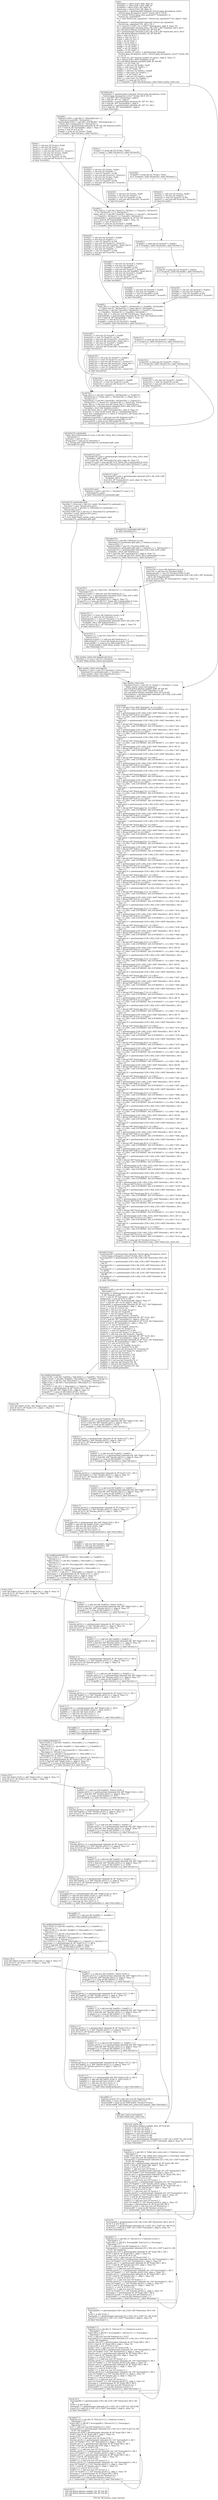 digraph "CFG for 'fill_inverse_cmap' function" {
	label="CFG for 'fill_inverse_cmap' function";

	Node0x62b81c0 [shape=record,label="{entry:\l  %bestdist.i = alloca [128 x i64], align 16\l  %mindist.i = alloca [256 x i64], align 16\l  %colorlist = alloca [256 x i8], align 16\l  %bestcolor = alloca [128 x i8], align 16\l  %cquantize1 = getelementptr inbounds %struct.jpeg_decompress_struct,\l... %struct.jpeg_decompress_struct* %cinfo, i64 0, i32 83\l  %0 = bitcast %struct.jpeg_color_quantizer** %cquantize1 to\l... %struct.my_cquantizer**\l  %1 = load %struct.my_cquantizer*, %struct.my_cquantizer** %0, align 8, !tbaa\l... !2\l  %histogram2 = getelementptr inbounds %struct.my_cquantizer,\l... %struct.my_cquantizer* %1, i64 0, i32 3\l  %2 = load [32 x i16]**, [32 x i16]*** %histogram2, align 8, !tbaa !10\l  %3 = getelementptr inbounds [256 x i8], [256 x i8]* %colorlist, i64 0, i64 0\l  call void @llvm.lifetime.start(i64 256, i8* %3) #5\l  %4 = getelementptr inbounds [128 x i8], [128 x i8]* %bestcolor, i64 0, i64 0\l  call void @llvm.lifetime.start(i64 128, i8* %4) #5\l  %shr = ashr i32 %c0, 2\l  %shr3 = ashr i32 %c1, 3\l  %shr4 = ashr i32 %c2, 2\l  %shl = shl i32 %shr, 5\l  %add = or i32 %shl, 4\l  %shl5 = shl i32 %shr3, 5\l  %add6 = or i32 %shl5, 2\l  %shl7 = shl i32 %shr4, 5\l  %add8 = or i32 %shl7, 4\l  %actual_number_of_colors.i = getelementptr inbounds\l... %struct.jpeg_decompress_struct, %struct.jpeg_decompress_struct* %cinfo, i64\l... 0, i32 31\l  %5 = load i32, i32* %actual_number_of_colors.i, align 4, !tbaa !13\l  %6 = bitcast [256 x i64]* %mindist.i to i8*\l  call void @llvm.lifetime.start(i64 2048, i8* %6) #5\l  %add.i = or i32 %shl, 28\l  %add1.i = add nsw i32 %add.i, %add\l  %shr.i = ashr exact i32 %add1.i, 1\l  %add2.i = or i32 %shl5, 30\l  %add3.i = add nsw i32 %add2.i, %add6\l  %shr4.i = ashr exact i32 %add3.i, 1\l  %add5.i = or i32 %shl7, 28\l  %add6.i = add nsw i32 %add5.i, %add8\l  %shr7.i = ashr exact i32 %add6.i, 1\l  %cmp291.i = icmp sgt i32 %5, 0\l  br i1 %cmp291.i, label %for.body.lr.ph.i, label %find_nearby_colors.exit\l|{<s0>T|<s1>F}}"];
	Node0x62b81c0:s0 -> Node0x62c8150;
	Node0x62b81c0:s1 -> Node0x62c8250;
	Node0x62c8150 [shape=record,label="{for.body.lr.ph.i:                                 \l  %colormap.i = getelementptr inbounds %struct.jpeg_decompress_struct,\l... %struct.jpeg_decompress_struct* %cinfo, i64 0, i32 32\l  %7 = load i8**, i8*** %colormap.i, align 8\l  %8 = load i8*, i8** %7, align 8\l  %arrayidx45.i = getelementptr inbounds i8*, i8** %7, i64 1\l  %9 = load i8*, i8** %arrayidx45.i, align 8\l  %arrayidx95.i = getelementptr inbounds i8*, i8** %7, i64 2\l  %10 = load i8*, i8** %arrayidx95.i, align 8\l  br label %for.body.i\l}"];
	Node0x62c8150 -> Node0x62c6ef0;
	Node0x62c6ef0 [shape=record,label="{for.body.i:                                       \l  %indvars.iv295.i = phi i64 [ 0, %for.body.lr.ph.i ], [\l... %indvars.iv.next296.i, %if.end142.i ]\l  %minmaxdist.0293.i = phi i64 [ 2147483647, %for.body.lr.ph.i ], [\l... %max_dist.2.minmaxdist.0.i, %if.end142.i ]\l  %arrayidx8.i = getelementptr inbounds i8, i8* %8, i64 %indvars.iv295.i\l  %11 = load i8, i8* %arrayidx8.i, align 1, !tbaa !14\l  %conv.i = zext i8 %11 to i32\l  %cmp9.i = icmp slt i32 %conv.i, %add\l  br i1 %cmp9.i, label %if.then.i, label %if.else.i\l|{<s0>T|<s1>F}}"];
	Node0x62c6ef0:s0 -> Node0x62c8f40;
	Node0x62c6ef0:s1 -> Node0x62c9020;
	Node0x62c8f40 [shape=record,label="{if.then.i:                                        \l  %sub.i = sub nsw i32 %conv.i, %add\l  %mul.i = shl nsw i32 %sub.i, 1\l  %conv11.i = sext i32 %mul.i to i64\l  %mul12.i = mul nsw i64 %conv11.i, %conv11.i\l  %sub13.i = sub nsw i32 %conv.i, %add.i\l  %mul14.i = shl nsw i32 %sub13.i, 1\l  %conv15.i = sext i32 %mul14.i to i64\l  %mul16.i = mul nsw i64 %conv15.i, %conv15.i\l  br label %if.end42.i\l}"];
	Node0x62c8f40 -> Node0x62c7e70;
	Node0x62c9020 [shape=record,label="{if.else.i:                                        \l  %cmp17.i = icmp sgt i32 %conv.i, %add.i\l  br i1 %cmp17.i, label %if.then19.i, label %if.else28.i\l|{<s0>T|<s1>F}}"];
	Node0x62c9020:s0 -> Node0x62c9ad0;
	Node0x62c9020:s1 -> Node0x62c9b50;
	Node0x62c9ad0 [shape=record,label="{if.then19.i:                                      \l  %sub20.i = sub nsw i32 %conv.i, %add.i\l  %mul21.i = shl nsw i32 %sub20.i, 1\l  %conv22.i = sext i32 %mul21.i to i64\l  %mul23.i = mul nsw i64 %conv22.i, %conv22.i\l  %sub24.i = sub nsw i32 %conv.i, %add\l  %mul25.i = shl nsw i32 %sub24.i, 1\l  %conv26.i = sext i32 %mul25.i to i64\l  %mul27.i = mul nsw i64 %conv26.i, %conv26.i\l  br label %if.end42.i\l}"];
	Node0x62c9ad0 -> Node0x62c7e70;
	Node0x62c9b50 [shape=record,label="{if.else28.i:                                      \l  %cmp29.i = icmp sgt i32 %conv.i, %shr.i\l  br i1 %cmp29.i, label %if.else36.i, label %if.then31.i\l|{<s0>T|<s1>F}}"];
	Node0x62c9b50:s0 -> Node0x62ca240;
	Node0x62c9b50:s1 -> Node0x62ca2c0;
	Node0x62ca2c0 [shape=record,label="{if.then31.i:                                      \l  %sub32.i = sub nsw i32 %conv.i, %add.i\l  %mul33.i = shl nsw i32 %sub32.i, 1\l  %conv34.i = sext i32 %mul33.i to i64\l  %mul35.i = mul nsw i64 %conv34.i, %conv34.i\l  br label %if.end42.i\l}"];
	Node0x62ca2c0 -> Node0x62c7e70;
	Node0x62ca240 [shape=record,label="{if.else36.i:                                      \l  %sub37.i = sub nsw i32 %conv.i, %add\l  %mul38.i = shl nsw i32 %sub37.i, 1\l  %conv39.i = sext i32 %mul38.i to i64\l  %mul40.i = mul nsw i64 %conv39.i, %conv39.i\l  br label %if.end42.i\l}"];
	Node0x62ca240 -> Node0x62c7e70;
	Node0x62c7e70 [shape=record,label="{if.end42.i:                                       \l  %min_dist.0.i = phi i64 [ %mul12.i, %if.then.i ], [ %mul23.i, %if.then19.i\l... ], [ 0, %if.then31.i ], [ 0, %if.else36.i ]\l  %max_dist.0.i = phi i64 [ %mul16.i, %if.then.i ], [ %mul27.i, %if.then19.i\l... ], [ %mul35.i, %if.then31.i ], [ %mul40.i, %if.else36.i ]\l  %arrayidx46.i = getelementptr inbounds i8, i8* %9, i64 %indvars.iv295.i\l  %12 = load i8, i8* %arrayidx46.i, align 1, !tbaa !14\l  %conv47.i = zext i8 %12 to i32\l  %cmp48.i = icmp slt i32 %conv47.i, %add6\l  br i1 %cmp48.i, label %if.then50.i, label %if.else61.i\l|{<s0>T|<s1>F}}"];
	Node0x62c7e70:s0 -> Node0x62cad40;
	Node0x62c7e70:s1 -> Node0x62cae20;
	Node0x62cad40 [shape=record,label="{if.then50.i:                                      \l  %sub51.i = sub nsw i32 %conv47.i, %add6\l  %mul52.i = mul nsw i32 %sub51.i, 3\l  %conv53.i = sext i32 %mul52.i to i64\l  %mul54.i = mul nsw i64 %conv53.i, %conv53.i\l  %add55.i = add nuw nsw i64 %mul54.i, %min_dist.0.i\l  %sub56.i = sub nsw i32 %conv47.i, %add2.i\l  %mul57.i = mul nsw i32 %sub56.i, 3\l  %conv58.i = sext i32 %mul57.i to i64\l  %mul59.i = mul nsw i64 %conv58.i, %conv58.i\l  br label %if.end92.i\l}"];
	Node0x62cad40 -> Node0x62cb4b0;
	Node0x62cae20 [shape=record,label="{if.else61.i:                                      \l  %cmp62.i = icmp sgt i32 %conv47.i, %add2.i\l  br i1 %cmp62.i, label %if.then64.i, label %if.else75.i\l|{<s0>T|<s1>F}}"];
	Node0x62cae20:s0 -> Node0x62cb690;
	Node0x62cae20:s1 -> Node0x62cb710;
	Node0x62cb690 [shape=record,label="{if.then64.i:                                      \l  %sub65.i = sub nsw i32 %conv47.i, %add2.i\l  %mul66.i = mul nsw i32 %sub65.i, 3\l  %conv67.i = sext i32 %mul66.i to i64\l  %mul68.i = mul nsw i64 %conv67.i, %conv67.i\l  %add69.i = add nuw nsw i64 %mul68.i, %min_dist.0.i\l  %sub70.i = sub nsw i32 %conv47.i, %add6\l  %mul71.i = mul nsw i32 %sub70.i, 3\l  %conv72.i = sext i32 %mul71.i to i64\l  %mul73.i = mul nsw i64 %conv72.i, %conv72.i\l  br label %if.end92.i\l}"];
	Node0x62cb690 -> Node0x62cb4b0;
	Node0x62cb710 [shape=record,label="{if.else75.i:                                      \l  %cmp76.i = icmp sgt i32 %conv47.i, %shr4.i\l  br i1 %cmp76.i, label %if.else84.i, label %if.then78.i\l|{<s0>T|<s1>F}}"];
	Node0x62cb710:s0 -> Node0x62c98f0;
	Node0x62cb710:s1 -> Node0x62cc540;
	Node0x62cc540 [shape=record,label="{if.then78.i:                                      \l  %sub79.i = sub nsw i32 %conv47.i, %add2.i\l  %mul80.i = mul nsw i32 %sub79.i, 3\l  %conv81.i = sext i32 %mul80.i to i64\l  %mul82.i = mul nsw i64 %conv81.i, %conv81.i\l  br label %if.end92.i\l}"];
	Node0x62cc540 -> Node0x62cb4b0;
	Node0x62c98f0 [shape=record,label="{if.else84.i:                                      \l  %sub85.i = sub nsw i32 %conv47.i, %add6\l  %mul86.i = mul nsw i32 %sub85.i, 3\l  %conv87.i = sext i32 %mul86.i to i64\l  %mul88.i = mul nsw i64 %conv87.i, %conv87.i\l  br label %if.end92.i\l}"];
	Node0x62c98f0 -> Node0x62cb4b0;
	Node0x62cb4b0 [shape=record,label="{if.end92.i:                                       \l  %min_dist.1.i = phi i64 [ %add55.i, %if.then50.i ], [ %add69.i, %if.then64.i\l... ], [ %min_dist.0.i, %if.then78.i ], [ %min_dist.0.i, %if.else84.i ]\l  %mul59.pn.i = phi i64 [ %mul59.i, %if.then50.i ], [ %mul73.i, %if.then64.i\l... ], [ %mul82.i, %if.then78.i ], [ %mul88.i, %if.else84.i ]\l  %max_dist.1.i = add nuw nsw i64 %mul59.pn.i, %max_dist.0.i\l  %arrayidx96.i = getelementptr inbounds i8, i8* %10, i64 %indvars.iv295.i\l  %13 = load i8, i8* %arrayidx96.i, align 1, !tbaa !14\l  %conv97.i = zext i8 %13 to i32\l  %cmp98.i = icmp slt i32 %conv97.i, %add8\l  br i1 %cmp98.i, label %if.then100.i, label %if.else111.i\l|{<s0>T|<s1>F}}"];
	Node0x62cb4b0:s0 -> Node0x62cd050;
	Node0x62cb4b0:s1 -> Node0x62cd130;
	Node0x62cd050 [shape=record,label="{if.then100.i:                                     \l  %sub101.i = sub nsw i32 %conv97.i, %add8\l  %conv103.i = sext i32 %sub101.i to i64\l  %mul104.i = mul nsw i64 %conv103.i, %conv103.i\l  %add105.i = add nsw i64 %mul104.i, %min_dist.1.i\l  %sub106.i = sub nsw i32 %conv97.i, %add5.i\l  %conv108.i = sext i32 %sub106.i to i64\l  %mul109.i = mul nsw i64 %conv108.i, %conv108.i\l  br label %if.end142.i\l}"];
	Node0x62cd050 -> Node0x62c8910;
	Node0x62cd130 [shape=record,label="{if.else111.i:                                     \l  %cmp112.i = icmp sgt i32 %conv97.i, %add5.i\l  br i1 %cmp112.i, label %if.then114.i, label %if.else125.i\l|{<s0>T|<s1>F}}"];
	Node0x62cd130:s0 -> Node0x62cd7e0;
	Node0x62cd130:s1 -> Node0x62cd860;
	Node0x62cd7e0 [shape=record,label="{if.then114.i:                                     \l  %sub115.i = sub nsw i32 %conv97.i, %add5.i\l  %conv117.i = sext i32 %sub115.i to i64\l  %mul118.i = mul nsw i64 %conv117.i, %conv117.i\l  %add119.i = add nsw i64 %mul118.i, %min_dist.1.i\l  %sub120.i = sub nsw i32 %conv97.i, %add8\l  %conv122.i = sext i32 %sub120.i to i64\l  %mul123.i = mul nsw i64 %conv122.i, %conv122.i\l  br label %if.end142.i\l}"];
	Node0x62cd7e0 -> Node0x62c8910;
	Node0x62cd860 [shape=record,label="{if.else125.i:                                     \l  %cmp126.i = icmp sgt i32 %conv97.i, %shr7.i\l  br i1 %cmp126.i, label %if.else134.i, label %if.then128.i\l|{<s0>T|<s1>F}}"];
	Node0x62cd860:s0 -> Node0x62cdf10;
	Node0x62cd860:s1 -> Node0x62cdf90;
	Node0x62cdf90 [shape=record,label="{if.then128.i:                                     \l  %sub129.i = sub nsw i32 %conv97.i, %add5.i\l  %conv131.i = sext i32 %sub129.i to i64\l  %mul132.i = mul nsw i64 %conv131.i, %conv131.i\l  br label %if.end142.i\l}"];
	Node0x62cdf90 -> Node0x62c8910;
	Node0x62cdf10 [shape=record,label="{if.else134.i:                                     \l  %sub135.i = sub nsw i32 %conv97.i, %add8\l  %conv137.i = sext i32 %sub135.i to i64\l  %mul138.i = mul nsw i64 %conv137.i, %conv137.i\l  br label %if.end142.i\l}"];
	Node0x62cdf10 -> Node0x62c8910;
	Node0x62c8910 [shape=record,label="{if.end142.i:                                      \l  %min_dist.2.i = phi i64 [ %add105.i, %if.then100.i ], [ %add119.i,\l... %if.then114.i ], [ %min_dist.1.i, %if.then128.i ], [ %min_dist.1.i,\l... %if.else134.i ]\l  %mul109.pn.i = phi i64 [ %mul109.i, %if.then100.i ], [ %mul123.i,\l... %if.then114.i ], [ %mul132.i, %if.then128.i ], [ %mul138.i, %if.else134.i ]\l  %max_dist.2.i = add nuw nsw i64 %max_dist.1.i, %mul109.pn.i\l  %arrayidx144.i = getelementptr inbounds [256 x i64], [256 x i64]*\l... %mindist.i, i64 0, i64 %indvars.iv295.i\l  store i64 %min_dist.2.i, i64* %arrayidx144.i, align 8, !tbaa !15\l  %cmp145.i = icmp slt i64 %max_dist.2.i, %minmaxdist.0293.i\l  %max_dist.2.minmaxdist.0.i = select i1 %cmp145.i, i64 %max_dist.2.i, i64\l... %minmaxdist.0293.i\l  %indvars.iv.next296.i = add nuw nsw i64 %indvars.iv295.i, 1\l  %lftr.wideiv99 = trunc i64 %indvars.iv.next296.i to i32\l  %exitcond100 = icmp eq i32 %lftr.wideiv99, %5\l  br i1 %exitcond100, label %for.body152.i.preheader, label %for.body.i\l|{<s0>T|<s1>F}}"];
	Node0x62c8910:s0 -> Node0x62cecc0;
	Node0x62c8910:s1 -> Node0x62c6ef0;
	Node0x62cecc0 [shape=record,label="{for.body152.i.preheader:                          \l  %max_dist.2.minmaxdist.0.i.lcssa = phi i64 [ %max_dist.2.minmaxdist.0.i,\l... %if.end142.i ]\l  %xtraiter = and i32 %5, 1\l  %lcmp.mod = icmp eq i32 %xtraiter, 0\l  br i1 %lcmp.mod, label %for.body152.i.preheader.split, label\l... %for.body152.i.prol\l|{<s0>T|<s1>F}}"];
	Node0x62cecc0:s0 -> Node0x62cef90;
	Node0x62cecc0:s1 -> Node0x62cf070;
	Node0x62cf070 [shape=record,label="{for.body152.i.prol:                               \l  %arrayidx154.i.prol = getelementptr inbounds [256 x i64], [256 x i64]*\l... %mindist.i, i64 0, i64 0\l  %14 = load i64, i64* %arrayidx154.i.prol, align 16, !tbaa !15\l  %cmp155.i.prol = icmp sgt i64 %14, %max_dist.2.minmaxdist.0.i.lcssa\l  br i1 %cmp155.i.prol, label %for.inc163.i.prol, label %if.then157.i.prol\l|{<s0>T|<s1>F}}"];
	Node0x62cf070:s0 -> Node0x62cf970;
	Node0x62cf070:s1 -> Node0x62cfa50;
	Node0x62cfa50 [shape=record,label="{if.then157.i.prol:                                \l  %arrayidx161.i.prol = getelementptr inbounds [256 x i8], [256 x i8]*\l... %colorlist, i64 0, i64 0\l  store i8 0, i8* %arrayidx161.i.prol, align 16, !tbaa !14\l  br label %for.inc163.i.prol\l}"];
	Node0x62cfa50 -> Node0x62cf970;
	Node0x62cf970 [shape=record,label="{for.inc163.i.prol:                                \l  %ncolors.1.i.prol = phi i32 [ 1, %if.then157.i.prol ], [ 0,\l... %for.body152.i.prol ]\l  br label %for.body152.i.preheader.split\l}"];
	Node0x62cf970 -> Node0x62cef90;
	Node0x62cef90 [shape=record,label="{for.body152.i.preheader.split:                    \l  %ncolors.1.i.lcssa.unr = phi i32 [ undef, %for.body152.i.preheader ], [\l... %ncolors.1.i.prol, %for.inc163.i.prol ]\l  %indvars.iv.i.unr = phi i64 [ 0, %for.body152.i.preheader ], [ 1,\l... %for.inc163.i.prol ]\l  %ncolors.0290.i.unr = phi i32 [ 0, %for.body152.i.preheader ], [\l... %ncolors.1.i.prol, %for.inc163.i.prol ]\l  %15 = icmp eq i32 %5, 1\l  br i1 %15, label %find_nearby_colors.exit.loopexit, label\l... %for.body152.i.preheader.split.split\l|{<s0>T|<s1>F}}"];
	Node0x62cef90:s0 -> Node0x62d00e0;
	Node0x62cef90:s1 -> Node0x62d0200;
	Node0x62d0200 [shape=record,label="{for.body152.i.preheader.split.split:              \l  br label %for.body152.i\l}"];
	Node0x62d0200 -> Node0x62d03b0;
	Node0x62d03b0 [shape=record,label="{for.body152.i:                                    \l  %indvars.iv.i = phi i64 [ %indvars.iv.i.unr,\l... %for.body152.i.preheader.split.split ], [ %indvars.iv.next.i.1,\l... %for.inc163.i.1 ]\l  %ncolors.0290.i = phi i32 [ %ncolors.0290.i.unr,\l... %for.body152.i.preheader.split.split ], [ %ncolors.1.i.1, %for.inc163.i.1 ]\l  %arrayidx154.i = getelementptr inbounds [256 x i64], [256 x i64]*\l... %mindist.i, i64 0, i64 %indvars.iv.i\l  %16 = load i64, i64* %arrayidx154.i, align 8, !tbaa !15\l  %cmp155.i = icmp sgt i64 %16, %max_dist.2.minmaxdist.0.i.lcssa\l  br i1 %cmp155.i, label %for.inc163.i, label %if.then157.i\l|{<s0>T|<s1>F}}"];
	Node0x62d03b0:s0 -> Node0x62c8510;
	Node0x62d03b0:s1 -> Node0x62d0b00;
	Node0x62d0b00 [shape=record,label="{if.then157.i:                                     \l  %conv158.i = trunc i64 %indvars.iv.i to i8\l  %inc159.i = add nsw i32 %ncolors.0290.i, 1\l  %idxprom160.i = sext i32 %ncolors.0290.i to i64\l  %arrayidx161.i = getelementptr inbounds [256 x i8], [256 x i8]* %colorlist,\l... i64 0, i64 %idxprom160.i\l  store i8 %conv158.i, i8* %arrayidx161.i, align 1, !tbaa !14\l  br label %for.inc163.i\l}"];
	Node0x62d0b00 -> Node0x62c8510;
	Node0x62c8510 [shape=record,label="{for.inc163.i:                                     \l  %ncolors.1.i = phi i32 [ %inc159.i, %if.then157.i ], [ %ncolors.0290.i,\l... %for.body152.i ]\l  %indvars.iv.next.i = add nuw nsw i64 %indvars.iv.i, 1\l  %arrayidx154.i.1 = getelementptr inbounds [256 x i64], [256 x i64]*\l... %mindist.i, i64 0, i64 %indvars.iv.next.i\l  %17 = load i64, i64* %arrayidx154.i.1, align 8, !tbaa !15\l  %cmp155.i.1 = icmp sgt i64 %17, %max_dist.2.minmaxdist.0.i.lcssa\l  br i1 %cmp155.i.1, label %for.inc163.i.1, label %if.then157.i.1\l|{<s0>T|<s1>F}}"];
	Node0x62c8510:s0 -> Node0x62d04a0;
	Node0x62c8510:s1 -> Node0x62d12d0;
	Node0x62cba50 [shape=record,label="{find_nearby_colors.exit.loopexit.unr-lcssa:       \l  %ncolors.1.i.1.lcssa = phi i32 [ %ncolors.1.i.1, %for.inc163.i.1 ]\l  br label %find_nearby_colors.exit.loopexit\l}"];
	Node0x62cba50 -> Node0x62d00e0;
	Node0x62d00e0 [shape=record,label="{find_nearby_colors.exit.loopexit:                 \l  %ncolors.1.i.lcssa = phi i32 [ %ncolors.1.i.lcssa.unr,\l... %for.body152.i.preheader.split ], [ %ncolors.1.i.1.lcssa,\l... %find_nearby_colors.exit.loopexit.unr-lcssa ]\l  br label %find_nearby_colors.exit\l}"];
	Node0x62d00e0 -> Node0x62c8250;
	Node0x62c8250 [shape=record,label="{find_nearby_colors.exit:                          \l  %ncolors.0.lcssa.i = phi i32 [ 0, %entry ], [ %ncolors.1.i.lcssa,\l... %find_nearby_colors.exit.loopexit ]\l  call void @llvm.lifetime.end(i64 2048, i8* %6) #5\l  %18 = bitcast [128 x i64]* %bestdist.i to i8*\l  call void @llvm.lifetime.start(i64 1024, i8* %18) #5\l  %arraydecay.i = getelementptr inbounds [128 x i64], [128 x i64]*\l... %bestdist.i, i64 0, i64 0\l  br label %vector.body\l}"];
	Node0x62c8250 -> Node0x62cc100;
	Node0x62cc100 [shape=record,label="{vector.body:                                      \l  %19 = bitcast [128 x i64]* %bestdist.i to \<2 x i64\>*\l  store \<2 x i64\> \<i64 2147483647, i64 2147483647\>, \<2 x i64\>* %19, align 16,\l... !tbaa !15\l  %20 = getelementptr [128 x i64], [128 x i64]* %bestdist.i, i64 0, i64 2\l  %21 = bitcast i64* %20 to \<2 x i64\>*\l  store \<2 x i64\> \<i64 2147483647, i64 2147483647\>, \<2 x i64\>* %21, align 16,\l... !tbaa !15\l  %next.gep.1 = getelementptr [128 x i64], [128 x i64]* %bestdist.i, i64 0,\l... i64 4\l  %22 = bitcast i64* %next.gep.1 to \<2 x i64\>*\l  store \<2 x i64\> \<i64 2147483647, i64 2147483647\>, \<2 x i64\>* %22, align 16,\l... !tbaa !15\l  %23 = getelementptr [128 x i64], [128 x i64]* %bestdist.i, i64 0, i64 6\l  %24 = bitcast i64* %23 to \<2 x i64\>*\l  store \<2 x i64\> \<i64 2147483647, i64 2147483647\>, \<2 x i64\>* %24, align 16,\l... !tbaa !15\l  %next.gep.2 = getelementptr [128 x i64], [128 x i64]* %bestdist.i, i64 0,\l... i64 8\l  %25 = bitcast i64* %next.gep.2 to \<2 x i64\>*\l  store \<2 x i64\> \<i64 2147483647, i64 2147483647\>, \<2 x i64\>* %25, align 16,\l... !tbaa !15\l  %26 = getelementptr [128 x i64], [128 x i64]* %bestdist.i, i64 0, i64 10\l  %27 = bitcast i64* %26 to \<2 x i64\>*\l  store \<2 x i64\> \<i64 2147483647, i64 2147483647\>, \<2 x i64\>* %27, align 16,\l... !tbaa !15\l  %next.gep.3 = getelementptr [128 x i64], [128 x i64]* %bestdist.i, i64 0,\l... i64 12\l  %28 = bitcast i64* %next.gep.3 to \<2 x i64\>*\l  store \<2 x i64\> \<i64 2147483647, i64 2147483647\>, \<2 x i64\>* %28, align 16,\l... !tbaa !15\l  %29 = getelementptr [128 x i64], [128 x i64]* %bestdist.i, i64 0, i64 14\l  %30 = bitcast i64* %29 to \<2 x i64\>*\l  store \<2 x i64\> \<i64 2147483647, i64 2147483647\>, \<2 x i64\>* %30, align 16,\l... !tbaa !15\l  %next.gep.4 = getelementptr [128 x i64], [128 x i64]* %bestdist.i, i64 0,\l... i64 16\l  %31 = bitcast i64* %next.gep.4 to \<2 x i64\>*\l  store \<2 x i64\> \<i64 2147483647, i64 2147483647\>, \<2 x i64\>* %31, align 16,\l... !tbaa !15\l  %32 = getelementptr [128 x i64], [128 x i64]* %bestdist.i, i64 0, i64 18\l  %33 = bitcast i64* %32 to \<2 x i64\>*\l  store \<2 x i64\> \<i64 2147483647, i64 2147483647\>, \<2 x i64\>* %33, align 16,\l... !tbaa !15\l  %next.gep.5 = getelementptr [128 x i64], [128 x i64]* %bestdist.i, i64 0,\l... i64 20\l  %34 = bitcast i64* %next.gep.5 to \<2 x i64\>*\l  store \<2 x i64\> \<i64 2147483647, i64 2147483647\>, \<2 x i64\>* %34, align 16,\l... !tbaa !15\l  %35 = getelementptr [128 x i64], [128 x i64]* %bestdist.i, i64 0, i64 22\l  %36 = bitcast i64* %35 to \<2 x i64\>*\l  store \<2 x i64\> \<i64 2147483647, i64 2147483647\>, \<2 x i64\>* %36, align 16,\l... !tbaa !15\l  %next.gep.6 = getelementptr [128 x i64], [128 x i64]* %bestdist.i, i64 0,\l... i64 24\l  %37 = bitcast i64* %next.gep.6 to \<2 x i64\>*\l  store \<2 x i64\> \<i64 2147483647, i64 2147483647\>, \<2 x i64\>* %37, align 16,\l... !tbaa !15\l  %38 = getelementptr [128 x i64], [128 x i64]* %bestdist.i, i64 0, i64 26\l  %39 = bitcast i64* %38 to \<2 x i64\>*\l  store \<2 x i64\> \<i64 2147483647, i64 2147483647\>, \<2 x i64\>* %39, align 16,\l... !tbaa !15\l  %next.gep.7 = getelementptr [128 x i64], [128 x i64]* %bestdist.i, i64 0,\l... i64 28\l  %40 = bitcast i64* %next.gep.7 to \<2 x i64\>*\l  store \<2 x i64\> \<i64 2147483647, i64 2147483647\>, \<2 x i64\>* %40, align 16,\l... !tbaa !15\l  %41 = getelementptr [128 x i64], [128 x i64]* %bestdist.i, i64 0, i64 30\l  %42 = bitcast i64* %41 to \<2 x i64\>*\l  store \<2 x i64\> \<i64 2147483647, i64 2147483647\>, \<2 x i64\>* %42, align 16,\l... !tbaa !15\l  %next.gep.8 = getelementptr [128 x i64], [128 x i64]* %bestdist.i, i64 0,\l... i64 32\l  %43 = bitcast i64* %next.gep.8 to \<2 x i64\>*\l  store \<2 x i64\> \<i64 2147483647, i64 2147483647\>, \<2 x i64\>* %43, align 16,\l... !tbaa !15\l  %44 = getelementptr [128 x i64], [128 x i64]* %bestdist.i, i64 0, i64 34\l  %45 = bitcast i64* %44 to \<2 x i64\>*\l  store \<2 x i64\> \<i64 2147483647, i64 2147483647\>, \<2 x i64\>* %45, align 16,\l... !tbaa !15\l  %next.gep.9 = getelementptr [128 x i64], [128 x i64]* %bestdist.i, i64 0,\l... i64 36\l  %46 = bitcast i64* %next.gep.9 to \<2 x i64\>*\l  store \<2 x i64\> \<i64 2147483647, i64 2147483647\>, \<2 x i64\>* %46, align 16,\l... !tbaa !15\l  %47 = getelementptr [128 x i64], [128 x i64]* %bestdist.i, i64 0, i64 38\l  %48 = bitcast i64* %47 to \<2 x i64\>*\l  store \<2 x i64\> \<i64 2147483647, i64 2147483647\>, \<2 x i64\>* %48, align 16,\l... !tbaa !15\l  %next.gep.10 = getelementptr [128 x i64], [128 x i64]* %bestdist.i, i64 0,\l... i64 40\l  %49 = bitcast i64* %next.gep.10 to \<2 x i64\>*\l  store \<2 x i64\> \<i64 2147483647, i64 2147483647\>, \<2 x i64\>* %49, align 16,\l... !tbaa !15\l  %50 = getelementptr [128 x i64], [128 x i64]* %bestdist.i, i64 0, i64 42\l  %51 = bitcast i64* %50 to \<2 x i64\>*\l  store \<2 x i64\> \<i64 2147483647, i64 2147483647\>, \<2 x i64\>* %51, align 16,\l... !tbaa !15\l  %next.gep.11 = getelementptr [128 x i64], [128 x i64]* %bestdist.i, i64 0,\l... i64 44\l  %52 = bitcast i64* %next.gep.11 to \<2 x i64\>*\l  store \<2 x i64\> \<i64 2147483647, i64 2147483647\>, \<2 x i64\>* %52, align 16,\l... !tbaa !15\l  %53 = getelementptr [128 x i64], [128 x i64]* %bestdist.i, i64 0, i64 46\l  %54 = bitcast i64* %53 to \<2 x i64\>*\l  store \<2 x i64\> \<i64 2147483647, i64 2147483647\>, \<2 x i64\>* %54, align 16,\l... !tbaa !15\l  %next.gep.12 = getelementptr [128 x i64], [128 x i64]* %bestdist.i, i64 0,\l... i64 48\l  %55 = bitcast i64* %next.gep.12 to \<2 x i64\>*\l  store \<2 x i64\> \<i64 2147483647, i64 2147483647\>, \<2 x i64\>* %55, align 16,\l... !tbaa !15\l  %56 = getelementptr [128 x i64], [128 x i64]* %bestdist.i, i64 0, i64 50\l  %57 = bitcast i64* %56 to \<2 x i64\>*\l  store \<2 x i64\> \<i64 2147483647, i64 2147483647\>, \<2 x i64\>* %57, align 16,\l... !tbaa !15\l  %next.gep.13 = getelementptr [128 x i64], [128 x i64]* %bestdist.i, i64 0,\l... i64 52\l  %58 = bitcast i64* %next.gep.13 to \<2 x i64\>*\l  store \<2 x i64\> \<i64 2147483647, i64 2147483647\>, \<2 x i64\>* %58, align 16,\l... !tbaa !15\l  %59 = getelementptr [128 x i64], [128 x i64]* %bestdist.i, i64 0, i64 54\l  %60 = bitcast i64* %59 to \<2 x i64\>*\l  store \<2 x i64\> \<i64 2147483647, i64 2147483647\>, \<2 x i64\>* %60, align 16,\l... !tbaa !15\l  %next.gep.14 = getelementptr [128 x i64], [128 x i64]* %bestdist.i, i64 0,\l... i64 56\l  %61 = bitcast i64* %next.gep.14 to \<2 x i64\>*\l  store \<2 x i64\> \<i64 2147483647, i64 2147483647\>, \<2 x i64\>* %61, align 16,\l... !tbaa !15\l  %62 = getelementptr [128 x i64], [128 x i64]* %bestdist.i, i64 0, i64 58\l  %63 = bitcast i64* %62 to \<2 x i64\>*\l  store \<2 x i64\> \<i64 2147483647, i64 2147483647\>, \<2 x i64\>* %63, align 16,\l... !tbaa !15\l  %next.gep.15 = getelementptr [128 x i64], [128 x i64]* %bestdist.i, i64 0,\l... i64 60\l  %64 = bitcast i64* %next.gep.15 to \<2 x i64\>*\l  store \<2 x i64\> \<i64 2147483647, i64 2147483647\>, \<2 x i64\>* %64, align 16,\l... !tbaa !15\l  %65 = getelementptr [128 x i64], [128 x i64]* %bestdist.i, i64 0, i64 62\l  %66 = bitcast i64* %65 to \<2 x i64\>*\l  store \<2 x i64\> \<i64 2147483647, i64 2147483647\>, \<2 x i64\>* %66, align 16,\l... !tbaa !15\l  %next.gep.16 = getelementptr [128 x i64], [128 x i64]* %bestdist.i, i64 0,\l... i64 64\l  %67 = bitcast i64* %next.gep.16 to \<2 x i64\>*\l  store \<2 x i64\> \<i64 2147483647, i64 2147483647\>, \<2 x i64\>* %67, align 16,\l... !tbaa !15\l  %68 = getelementptr [128 x i64], [128 x i64]* %bestdist.i, i64 0, i64 66\l  %69 = bitcast i64* %68 to \<2 x i64\>*\l  store \<2 x i64\> \<i64 2147483647, i64 2147483647\>, \<2 x i64\>* %69, align 16,\l... !tbaa !15\l  %next.gep.17 = getelementptr [128 x i64], [128 x i64]* %bestdist.i, i64 0,\l... i64 68\l  %70 = bitcast i64* %next.gep.17 to \<2 x i64\>*\l  store \<2 x i64\> \<i64 2147483647, i64 2147483647\>, \<2 x i64\>* %70, align 16,\l... !tbaa !15\l  %71 = getelementptr [128 x i64], [128 x i64]* %bestdist.i, i64 0, i64 70\l  %72 = bitcast i64* %71 to \<2 x i64\>*\l  store \<2 x i64\> \<i64 2147483647, i64 2147483647\>, \<2 x i64\>* %72, align 16,\l... !tbaa !15\l  %next.gep.18 = getelementptr [128 x i64], [128 x i64]* %bestdist.i, i64 0,\l... i64 72\l  %73 = bitcast i64* %next.gep.18 to \<2 x i64\>*\l  store \<2 x i64\> \<i64 2147483647, i64 2147483647\>, \<2 x i64\>* %73, align 16,\l... !tbaa !15\l  %74 = getelementptr [128 x i64], [128 x i64]* %bestdist.i, i64 0, i64 74\l  %75 = bitcast i64* %74 to \<2 x i64\>*\l  store \<2 x i64\> \<i64 2147483647, i64 2147483647\>, \<2 x i64\>* %75, align 16,\l... !tbaa !15\l  %next.gep.19 = getelementptr [128 x i64], [128 x i64]* %bestdist.i, i64 0,\l... i64 76\l  %76 = bitcast i64* %next.gep.19 to \<2 x i64\>*\l  store \<2 x i64\> \<i64 2147483647, i64 2147483647\>, \<2 x i64\>* %76, align 16,\l... !tbaa !15\l  %77 = getelementptr [128 x i64], [128 x i64]* %bestdist.i, i64 0, i64 78\l  %78 = bitcast i64* %77 to \<2 x i64\>*\l  store \<2 x i64\> \<i64 2147483647, i64 2147483647\>, \<2 x i64\>* %78, align 16,\l... !tbaa !15\l  %next.gep.20 = getelementptr [128 x i64], [128 x i64]* %bestdist.i, i64 0,\l... i64 80\l  %79 = bitcast i64* %next.gep.20 to \<2 x i64\>*\l  store \<2 x i64\> \<i64 2147483647, i64 2147483647\>, \<2 x i64\>* %79, align 16,\l... !tbaa !15\l  %80 = getelementptr [128 x i64], [128 x i64]* %bestdist.i, i64 0, i64 82\l  %81 = bitcast i64* %80 to \<2 x i64\>*\l  store \<2 x i64\> \<i64 2147483647, i64 2147483647\>, \<2 x i64\>* %81, align 16,\l... !tbaa !15\l  %next.gep.21 = getelementptr [128 x i64], [128 x i64]* %bestdist.i, i64 0,\l... i64 84\l  %82 = bitcast i64* %next.gep.21 to \<2 x i64\>*\l  store \<2 x i64\> \<i64 2147483647, i64 2147483647\>, \<2 x i64\>* %82, align 16,\l... !tbaa !15\l  %83 = getelementptr [128 x i64], [128 x i64]* %bestdist.i, i64 0, i64 86\l  %84 = bitcast i64* %83 to \<2 x i64\>*\l  store \<2 x i64\> \<i64 2147483647, i64 2147483647\>, \<2 x i64\>* %84, align 16,\l... !tbaa !15\l  %next.gep.22 = getelementptr [128 x i64], [128 x i64]* %bestdist.i, i64 0,\l... i64 88\l  %85 = bitcast i64* %next.gep.22 to \<2 x i64\>*\l  store \<2 x i64\> \<i64 2147483647, i64 2147483647\>, \<2 x i64\>* %85, align 16,\l... !tbaa !15\l  %86 = getelementptr [128 x i64], [128 x i64]* %bestdist.i, i64 0, i64 90\l  %87 = bitcast i64* %86 to \<2 x i64\>*\l  store \<2 x i64\> \<i64 2147483647, i64 2147483647\>, \<2 x i64\>* %87, align 16,\l... !tbaa !15\l  %next.gep.23 = getelementptr [128 x i64], [128 x i64]* %bestdist.i, i64 0,\l... i64 92\l  %88 = bitcast i64* %next.gep.23 to \<2 x i64\>*\l  store \<2 x i64\> \<i64 2147483647, i64 2147483647\>, \<2 x i64\>* %88, align 16,\l... !tbaa !15\l  %89 = getelementptr [128 x i64], [128 x i64]* %bestdist.i, i64 0, i64 94\l  %90 = bitcast i64* %89 to \<2 x i64\>*\l  store \<2 x i64\> \<i64 2147483647, i64 2147483647\>, \<2 x i64\>* %90, align 16,\l... !tbaa !15\l  %next.gep.24 = getelementptr [128 x i64], [128 x i64]* %bestdist.i, i64 0,\l... i64 96\l  %91 = bitcast i64* %next.gep.24 to \<2 x i64\>*\l  store \<2 x i64\> \<i64 2147483647, i64 2147483647\>, \<2 x i64\>* %91, align 16,\l... !tbaa !15\l  %92 = getelementptr [128 x i64], [128 x i64]* %bestdist.i, i64 0, i64 98\l  %93 = bitcast i64* %92 to \<2 x i64\>*\l  store \<2 x i64\> \<i64 2147483647, i64 2147483647\>, \<2 x i64\>* %93, align 16,\l... !tbaa !15\l  %next.gep.25 = getelementptr [128 x i64], [128 x i64]* %bestdist.i, i64 0,\l... i64 100\l  %94 = bitcast i64* %next.gep.25 to \<2 x i64\>*\l  store \<2 x i64\> \<i64 2147483647, i64 2147483647\>, \<2 x i64\>* %94, align 16,\l... !tbaa !15\l  %95 = getelementptr [128 x i64], [128 x i64]* %bestdist.i, i64 0, i64 102\l  %96 = bitcast i64* %95 to \<2 x i64\>*\l  store \<2 x i64\> \<i64 2147483647, i64 2147483647\>, \<2 x i64\>* %96, align 16,\l... !tbaa !15\l  %next.gep.26 = getelementptr [128 x i64], [128 x i64]* %bestdist.i, i64 0,\l... i64 104\l  %97 = bitcast i64* %next.gep.26 to \<2 x i64\>*\l  store \<2 x i64\> \<i64 2147483647, i64 2147483647\>, \<2 x i64\>* %97, align 16,\l... !tbaa !15\l  %98 = getelementptr [128 x i64], [128 x i64]* %bestdist.i, i64 0, i64 106\l  %99 = bitcast i64* %98 to \<2 x i64\>*\l  store \<2 x i64\> \<i64 2147483647, i64 2147483647\>, \<2 x i64\>* %99, align 16,\l... !tbaa !15\l  %next.gep.27 = getelementptr [128 x i64], [128 x i64]* %bestdist.i, i64 0,\l... i64 108\l  %100 = bitcast i64* %next.gep.27 to \<2 x i64\>*\l  store \<2 x i64\> \<i64 2147483647, i64 2147483647\>, \<2 x i64\>* %100, align 16,\l... !tbaa !15\l  %101 = getelementptr [128 x i64], [128 x i64]* %bestdist.i, i64 0, i64 110\l  %102 = bitcast i64* %101 to \<2 x i64\>*\l  store \<2 x i64\> \<i64 2147483647, i64 2147483647\>, \<2 x i64\>* %102, align 16,\l... !tbaa !15\l  %next.gep.28 = getelementptr [128 x i64], [128 x i64]* %bestdist.i, i64 0,\l... i64 112\l  %103 = bitcast i64* %next.gep.28 to \<2 x i64\>*\l  store \<2 x i64\> \<i64 2147483647, i64 2147483647\>, \<2 x i64\>* %103, align 16,\l... !tbaa !15\l  %104 = getelementptr [128 x i64], [128 x i64]* %bestdist.i, i64 0, i64 114\l  %105 = bitcast i64* %104 to \<2 x i64\>*\l  store \<2 x i64\> \<i64 2147483647, i64 2147483647\>, \<2 x i64\>* %105, align 16,\l... !tbaa !15\l  %next.gep.29 = getelementptr [128 x i64], [128 x i64]* %bestdist.i, i64 0,\l... i64 116\l  %106 = bitcast i64* %next.gep.29 to \<2 x i64\>*\l  store \<2 x i64\> \<i64 2147483647, i64 2147483647\>, \<2 x i64\>* %106, align 16,\l... !tbaa !15\l  %107 = getelementptr [128 x i64], [128 x i64]* %bestdist.i, i64 0, i64 118\l  %108 = bitcast i64* %107 to \<2 x i64\>*\l  store \<2 x i64\> \<i64 2147483647, i64 2147483647\>, \<2 x i64\>* %108, align 16,\l... !tbaa !15\l  %next.gep.30 = getelementptr [128 x i64], [128 x i64]* %bestdist.i, i64 0,\l... i64 120\l  %109 = bitcast i64* %next.gep.30 to \<2 x i64\>*\l  store \<2 x i64\> \<i64 2147483647, i64 2147483647\>, \<2 x i64\>* %109, align 16,\l... !tbaa !15\l  %110 = getelementptr [128 x i64], [128 x i64]* %bestdist.i, i64 0, i64 122\l  %111 = bitcast i64* %110 to \<2 x i64\>*\l  store \<2 x i64\> \<i64 2147483647, i64 2147483647\>, \<2 x i64\>* %111, align 16,\l... !tbaa !15\l  %next.gep.31 = getelementptr [128 x i64], [128 x i64]* %bestdist.i, i64 0,\l... i64 124\l  %112 = bitcast i64* %next.gep.31 to \<2 x i64\>*\l  store \<2 x i64\> \<i64 2147483647, i64 2147483647\>, \<2 x i64\>* %112, align 16,\l... !tbaa !15\l  %113 = getelementptr [128 x i64], [128 x i64]* %bestdist.i, i64 0, i64 126\l  %114 = bitcast i64* %113 to \<2 x i64\>*\l  store \<2 x i64\> \<i64 2147483647, i64 2147483647\>, \<2 x i64\>* %114, align 16,\l... !tbaa !15\l  %cmp2135.i = icmp sgt i32 %ncolors.0.lcssa.i, 0\l  br i1 %cmp2135.i, label %for.body3.lr.ph.i, label %find_best_colors.exit\l|{<s0>T|<s1>F}}"];
	Node0x62cc100:s0 -> Node0x62db750;
	Node0x62cc100:s1 -> Node0x62db830;
	Node0x62db750 [shape=record,label="{for.body3.lr.ph.i:                                \l  %colormap.i66 = getelementptr inbounds %struct.jpeg_decompress_struct,\l... %struct.jpeg_decompress_struct* %cinfo, i64 0, i32 32\l  %scevgep140.i = getelementptr [128 x i8], [128 x i8]* %bestcolor, i64 0, i64\l... 32\l  %scevgep141.i = getelementptr [128 x i64], [128 x i64]* %bestdist.i, i64 0,\l... i64 32\l  %scevgep140.i.1 = getelementptr [128 x i8], [128 x i8]* %bestcolor, i64 0,\l... i64 64\l  %scevgep141.i.1 = getelementptr [128 x i64], [128 x i64]* %bestdist.i, i64\l... 0, i64 64\l  %scevgep140.i.2 = getelementptr [128 x i8], [128 x i8]* %bestcolor, i64 0,\l... i64 96\l  %scevgep141.i.2 = getelementptr [128 x i64], [128 x i64]* %bestdist.i, i64\l... 0, i64 96\l  br label %for.body3.i\l}"];
	Node0x62db750 -> Node0x62dbf50;
	Node0x62dbf50 [shape=record,label="{for.body3.i:                                      \l  %indvars.iv.i68 = phi i64 [ 0, %for.body3.lr.ph.i ], [ %indvars.iv.next.i79,\l... %for.end62.i.3 ]\l  %arrayidx.i = getelementptr inbounds [256 x i8], [256 x i8]* %colorlist, i64\l... 0, i64 %indvars.iv.i68\l  %115 = load i8, i8* %arrayidx.i, align 1, !tbaa !14\l  %idxprom4.i = zext i8 %115 to i64\l  %116 = load i8**, i8*** %colormap.i66, align 8, !tbaa !17\l  %117 = load i8*, i8** %116, align 8, !tbaa !18\l  %arrayidx6.i = getelementptr inbounds i8, i8* %117, i64 %idxprom4.i\l  %118 = load i8, i8* %arrayidx6.i, align 1, !tbaa !14\l  %conv7.i = zext i8 %118 to i32\l  %sub.i69 = sub nsw i32 %add, %conv7.i\l  %mul.i70 = shl nsw i32 %sub.i69, 1\l  %conv8.i = sext i32 %mul.i70 to i64\l  %mul9.i = mul nsw i64 %conv8.i, %conv8.i\l  %arrayidx12.i = getelementptr inbounds i8*, i8** %116, i64 1\l  %119 = load i8*, i8** %arrayidx12.i, align 8, !tbaa !18\l  %arrayidx13.i = getelementptr inbounds i8, i8* %119, i64 %idxprom4.i\l  %120 = load i8, i8* %arrayidx13.i, align 1, !tbaa !14\l  %conv14.i = zext i8 %120 to i32\l  %sub15.i = sub nsw i32 %add6, %conv14.i\l  %mul16.i71 = mul nsw i32 %sub15.i, 3\l  %conv17.i = sext i32 %mul16.i71 to i64\l  %mul18.i = mul nsw i64 %conv17.i, %conv17.i\l  %add.i72 = add nuw nsw i64 %mul18.i, %mul9.i\l  %arrayidx21.i = getelementptr inbounds i8*, i8** %116, i64 2\l  %121 = load i8*, i8** %arrayidx21.i, align 8, !tbaa !18\l  %arrayidx22.i = getelementptr inbounds i8, i8* %121, i64 %idxprom4.i\l  %122 = load i8, i8* %arrayidx22.i, align 1, !tbaa !14\l  %conv23.i = zext i8 %122 to i32\l  %sub24.i73 = sub nsw i32 %add8, %conv23.i\l  %conv26.i74 = sext i32 %sub24.i73 to i64\l  %mul27.i75 = mul nsw i64 %conv26.i74, %conv26.i74\l  %add28.i = add nuw nsw i64 %add.i72, %mul27.i75\l  %mul29.i = shl nsw i64 %conv8.i, 5\l  %add30.i = add nsw i64 %mul29.i, 256\l  %mul31.i = mul nsw i64 %conv17.i, 24\l  %add32.i = add nsw i64 %mul31.i, 144\l  %mul33.i76 = shl nsw i64 %conv26.i74, 4\l  %add34.i = add nsw i64 %mul33.i76, 64\l  %add52.i = add nsw i64 %mul33.i76, 192\l  %add52.1.i = add nsw i64 %mul33.i76, 320\l  br label %for.cond44.preheader.i\l}"];
	Node0x62dbf50 -> Node0x62dda10;
	Node0x62dda10 [shape=record,label="{for.cond44.preheader.i:                           \l  %xx1.0129.i = phi i64 [ %add32.i, %for.body3.i ], [ %add59.i, %if.end.3.i ]\l  %dist1.0128.i = phi i64 [ %add28.i, %for.body3.i ], [ %add58.i, %if.end.3.i ]\l  %cptr.1127.i = phi i8* [ %4, %for.body3.i ], [ %scevgep.i, %if.end.3.i ]\l  %bptr.2126.i = phi i64* [ %arraydecay.i, %for.body3.i ], [ %scevgep139.i,\l... %if.end.3.i ]\l  %ic1.0125.i = phi i32 [ 7, %for.body3.i ], [ %dec61.i, %if.end.3.i ]\l  %scevgep.i = getelementptr i8, i8* %cptr.1127.i, i64 4\l  %123 = load i64, i64* %bptr.2126.i, align 8, !tbaa !15\l  %cmp48.i77 = icmp slt i64 %dist1.0128.i, %123\l  br i1 %cmp48.i77, label %if.then.i78, label %if.end.i\l|{<s0>T|<s1>F}}"];
	Node0x62dda10:s0 -> Node0x62de550;
	Node0x62dda10:s1 -> Node0x62de630;
	Node0x62de550 [shape=record,label="{if.then.i78:                                      \l  store i64 %dist1.0128.i, i64* %bptr.2126.i, align 8, !tbaa !15\l  store i8 %115, i8* %cptr.1127.i, align 1, !tbaa !14\l  br label %if.end.i\l}"];
	Node0x62de550 -> Node0x62de630;
	Node0x62de630 [shape=record,label="{if.end.i:                                         \l  %add51.i = add nsw i64 %add34.i, %dist1.0128.i\l  %incdec.ptr53.i = getelementptr inbounds i64, i64* %bptr.2126.i, i64 1\l  %124 = load i64, i64* %incdec.ptr53.i, align 8, !tbaa !15\l  %cmp48.1.i = icmp slt i64 %add51.i, %124\l  br i1 %cmp48.1.i, label %if.then.1.i, label %if.end.1.i\l|{<s0>T|<s1>F}}"];
	Node0x62de630:s0 -> Node0x62dea80;
	Node0x62de630:s1 -> Node0x62deb60;
	Node0x62decd0 [shape=record,label="{for.end62.i:                                      \l  %add63.i = add nsw i64 %add28.i, %add30.i\l  %add64.i = add nsw i64 %mul29.i, 768\l  br label %for.cond44.preheader.i.1\l}"];
	Node0x62decd0 -> Node0x62def20;
	Node0x62dea80 [shape=record,label="{if.then.1.i:                                      \l  %incdec.ptr54.i = getelementptr inbounds i8, i8* %cptr.1127.i, i64 1\l  store i64 %add51.i, i64* %incdec.ptr53.i, align 8, !tbaa !15\l  store i8 %115, i8* %incdec.ptr54.i, align 1, !tbaa !14\l  br label %if.end.1.i\l}"];
	Node0x62dea80 -> Node0x62deb60;
	Node0x62deb60 [shape=record,label="{if.end.1.i:                                       \l  %add51.1.i = add nsw i64 %add52.i, %add51.i\l  %incdec.ptr53.1.i = getelementptr inbounds i64, i64* %bptr.2126.i, i64 2\l  %125 = load i64, i64* %incdec.ptr53.1.i, align 8, !tbaa !15\l  %cmp48.2.i = icmp slt i64 %add51.1.i, %125\l  br i1 %cmp48.2.i, label %if.then.2.i, label %if.end.2.i\l|{<s0>T|<s1>F}}"];
	Node0x62deb60:s0 -> Node0x62df420;
	Node0x62deb60:s1 -> Node0x62df500;
	Node0x62df420 [shape=record,label="{if.then.2.i:                                      \l  %incdec.ptr54.1.i = getelementptr inbounds i8, i8* %cptr.1127.i, i64 2\l  store i64 %add51.1.i, i64* %incdec.ptr53.1.i, align 8, !tbaa !15\l  store i8 %115, i8* %incdec.ptr54.1.i, align 1, !tbaa !14\l  br label %if.end.2.i\l}"];
	Node0x62df420 -> Node0x62df500;
	Node0x62df500 [shape=record,label="{if.end.2.i:                                       \l  %add51.2.i = add nsw i64 %add52.1.i, %add51.1.i\l  %incdec.ptr53.2.i = getelementptr inbounds i64, i64* %bptr.2126.i, i64 3\l  %126 = load i64, i64* %incdec.ptr53.2.i, align 8, !tbaa !15\l  %cmp48.3.i = icmp slt i64 %add51.2.i, %126\l  br i1 %cmp48.3.i, label %if.then.3.i, label %if.end.3.i\l|{<s0>T|<s1>F}}"];
	Node0x62df500:s0 -> Node0x62dfa50;
	Node0x62df500:s1 -> Node0x62ddbb0;
	Node0x62dfa50 [shape=record,label="{if.then.3.i:                                      \l  %incdec.ptr54.2.i = getelementptr inbounds i8, i8* %cptr.1127.i, i64 3\l  store i64 %add51.2.i, i64* %incdec.ptr53.2.i, align 8, !tbaa !15\l  store i8 %115, i8* %incdec.ptr54.2.i, align 1, !tbaa !14\l  br label %if.end.3.i\l}"];
	Node0x62dfa50 -> Node0x62ddbb0;
	Node0x62ddbb0 [shape=record,label="{if.end.3.i:                                       \l  %scevgep139.i = getelementptr i64, i64* %bptr.2126.i, i64 4\l  %add58.i = add nsw i64 %dist1.0128.i, %xx1.0129.i\l  %add59.i = add nsw i64 %xx1.0129.i, 288\l  %dec61.i = add nsw i32 %ic1.0125.i, -1\l  %cmp41.i = icmp sgt i32 %ic1.0125.i, 0\l  br i1 %cmp41.i, label %for.cond44.preheader.i, label %for.end62.i\l|{<s0>T|<s1>F}}"];
	Node0x62ddbb0:s0 -> Node0x62dda10;
	Node0x62ddbb0:s1 -> Node0x62decd0;
	Node0x62e00f0 [shape=record,label="{find_best_colors.exit.loopexit:                   \l  br label %find_best_colors.exit\l}"];
	Node0x62e00f0 -> Node0x62db830;
	Node0x62db830 [shape=record,label="{find_best_colors.exit:                            \l  call void @llvm.lifetime.end(i64 1024, i8* %18) #5\l  %shl11 = shl nsw i32 %shr, 2\l  %shl12 = shl nsw i32 %shr3, 3\l  %shl13 = shl nsw i32 %shr4, 2\l  %idxprom = sext i32 %shl13 to i64\l  %127 = sext i32 %shl12 to i64\l  %128 = sext i32 %shl11 to i64\l  %arrayidx = getelementptr inbounds [32 x i16]*, [32 x i16]** %2, i64 %128\l  %.pre = load [32 x i16]*, [32 x i16]** %arrayidx, align 8, !tbaa !18\l  br label %for.body17\l}"];
	Node0x62db830 -> Node0x62d7280;
	Node0x62d7280 [shape=record,label="{for.body17:                                       \l  %indvars.iv = phi i64 [ 0, %find_best_colors.exit ], [ %indvars.iv.next,\l... %for.body17 ]\l  %cptr.186 = phi i8* [ %4, %find_best_colors.exit ], [ %scevgep, %for.body17 ]\l  %129 = add nuw nsw i64 %indvars.iv, %127\l  %arrayidx23 = getelementptr inbounds [32 x i16], [32 x i16]* %.pre, i64\l... %129, i64 %idxprom\l  %incdec.ptr = getelementptr inbounds i8, i8* %cptr.186, i64 1\l  %130 = load i8, i8* %cptr.186, align 1, !tbaa !14\l  %conv = zext i8 %130 to i16\l  %add27 = add nuw nsw i16 %conv, 1\l  %incdec.ptr29 = getelementptr inbounds i16, i16* %arrayidx23, i64 1\l  store i16 %add27, i16* %arrayidx23, align 2, !tbaa !19\l  %incdec.ptr.1 = getelementptr inbounds i8, i8* %cptr.186, i64 2\l  %131 = load i8, i8* %incdec.ptr, align 1, !tbaa !14\l  %conv.1 = zext i8 %131 to i16\l  %add27.1 = add nuw nsw i16 %conv.1, 1\l  %incdec.ptr29.1 = getelementptr inbounds i16, i16* %arrayidx23, i64 2\l  store i16 %add27.1, i16* %incdec.ptr29, align 2, !tbaa !19\l  %incdec.ptr.2 = getelementptr inbounds i8, i8* %cptr.186, i64 3\l  %132 = load i8, i8* %incdec.ptr.1, align 1, !tbaa !14\l  %conv.2 = zext i8 %132 to i16\l  %add27.2 = add nuw nsw i16 %conv.2, 1\l  %incdec.ptr29.2 = getelementptr inbounds i16, i16* %arrayidx23, i64 3\l  store i16 %add27.2, i16* %incdec.ptr29.1, align 2, !tbaa !19\l  %133 = load i8, i8* %incdec.ptr.2, align 1, !tbaa !14\l  %conv.3 = zext i8 %133 to i16\l  %add27.3 = add nuw nsw i16 %conv.3, 1\l  store i16 %add27.3, i16* %incdec.ptr29.2, align 2, !tbaa !19\l  %scevgep = getelementptr i8, i8* %cptr.186, i64 4\l  %indvars.iv.next = add nuw nsw i64 %indvars.iv, 1\l  %exitcond91 = icmp eq i64 %indvars.iv.next, 8\l  br i1 %exitcond91, label %for.inc33, label %for.body17\l|{<s0>T|<s1>F}}"];
	Node0x62d7280:s0 -> Node0x62e1ba0;
	Node0x62d7280:s1 -> Node0x62d7280;
	Node0x62e1ba0 [shape=record,label="{for.inc33:                                        \l  %scevgep90 = getelementptr [128 x i8], [128 x i8]* %bestcolor, i64 0, i64 32\l  %134 = or i64 %128, 1\l  %arrayidx.1 = getelementptr inbounds [32 x i16]*, [32 x i16]** %2, i64 %134\l  %.pre112 = load [32 x i16]*, [32 x i16]** %arrayidx.1, align 8, !tbaa !18\l  br label %for.body17.1\l}"];
	Node0x62e1ba0 -> Node0x62e1ee0;
	Node0x62e1ee0 [shape=record,label="{for.body17.1:                                     \l  %indvars.iv.1 = phi i64 [ 0, %for.inc33 ], [ %indvars.iv.next.1,\l... %for.body17.1 ]\l  %cptr.186.1 = phi i8* [ %scevgep90, %for.inc33 ], [ %scevgep.1,\l... %for.body17.1 ]\l  %135 = add nuw nsw i64 %indvars.iv.1, %127\l  %arrayidx23.1 = getelementptr inbounds [32 x i16], [32 x i16]* %.pre112, i64\l... %135, i64 %idxprom\l  %incdec.ptr.1101 = getelementptr inbounds i8, i8* %cptr.186.1, i64 1\l  %136 = load i8, i8* %cptr.186.1, align 1, !tbaa !14\l  %conv.1102 = zext i8 %136 to i16\l  %add27.1103 = add nuw nsw i16 %conv.1102, 1\l  %incdec.ptr29.1104 = getelementptr inbounds i16, i16* %arrayidx23.1, i64 1\l  store i16 %add27.1103, i16* %arrayidx23.1, align 2, !tbaa !19\l  %incdec.ptr.1.1 = getelementptr inbounds i8, i8* %cptr.186.1, i64 2\l  %137 = load i8, i8* %incdec.ptr.1101, align 1, !tbaa !14\l  %conv.1.1 = zext i8 %137 to i16\l  %add27.1.1 = add nuw nsw i16 %conv.1.1, 1\l  %incdec.ptr29.1.1 = getelementptr inbounds i16, i16* %arrayidx23.1, i64 2\l  store i16 %add27.1.1, i16* %incdec.ptr29.1104, align 2, !tbaa !19\l  %incdec.ptr.2.1 = getelementptr inbounds i8, i8* %cptr.186.1, i64 3\l  %138 = load i8, i8* %incdec.ptr.1.1, align 1, !tbaa !14\l  %conv.2.1 = zext i8 %138 to i16\l  %add27.2.1 = add nuw nsw i16 %conv.2.1, 1\l  %incdec.ptr29.2.1 = getelementptr inbounds i16, i16* %arrayidx23.1, i64 3\l  store i16 %add27.2.1, i16* %incdec.ptr29.1.1, align 2, !tbaa !19\l  %139 = load i8, i8* %incdec.ptr.2.1, align 1, !tbaa !14\l  %conv.3.1 = zext i8 %139 to i16\l  %add27.3.1 = add nuw nsw i16 %conv.3.1, 1\l  store i16 %add27.3.1, i16* %incdec.ptr29.2.1, align 2, !tbaa !19\l  %scevgep.1 = getelementptr i8, i8* %cptr.186.1, i64 4\l  %indvars.iv.next.1 = add nuw nsw i64 %indvars.iv.1, 1\l  %exitcond91.1 = icmp eq i64 %indvars.iv.next.1, 8\l  br i1 %exitcond91.1, label %for.inc33.1, label %for.body17.1\l|{<s0>T|<s1>F}}"];
	Node0x62e1ee0:s0 -> Node0x62e32a0;
	Node0x62e1ee0:s1 -> Node0x62e1ee0;
	Node0x62e32a0 [shape=record,label="{for.inc33.1:                                      \l  %scevgep90.1 = getelementptr [128 x i8], [128 x i8]* %bestcolor, i64 0, i64\l... 64\l  %140 = or i64 %128, 2\l  %arrayidx.2 = getelementptr inbounds [32 x i16]*, [32 x i16]** %2, i64 %140\l  %.pre113 = load [32 x i16]*, [32 x i16]** %arrayidx.2, align 8, !tbaa !18\l  br label %for.body17.2\l}"];
	Node0x62e32a0 -> Node0x62e3590;
	Node0x62e3590 [shape=record,label="{for.body17.2:                                     \l  %indvars.iv.2 = phi i64 [ 0, %for.inc33.1 ], [ %indvars.iv.next.2,\l... %for.body17.2 ]\l  %cptr.186.2 = phi i8* [ %scevgep90.1, %for.inc33.1 ], [ %scevgep.2,\l... %for.body17.2 ]\l  %141 = add nuw nsw i64 %indvars.iv.2, %127\l  %arrayidx23.2 = getelementptr inbounds [32 x i16], [32 x i16]* %.pre113, i64\l... %141, i64 %idxprom\l  %incdec.ptr.2105 = getelementptr inbounds i8, i8* %cptr.186.2, i64 1\l  %142 = load i8, i8* %cptr.186.2, align 1, !tbaa !14\l  %conv.2106 = zext i8 %142 to i16\l  %add27.2107 = add nuw nsw i16 %conv.2106, 1\l  %incdec.ptr29.2108 = getelementptr inbounds i16, i16* %arrayidx23.2, i64 1\l  store i16 %add27.2107, i16* %arrayidx23.2, align 2, !tbaa !19\l  %incdec.ptr.1.2 = getelementptr inbounds i8, i8* %cptr.186.2, i64 2\l  %143 = load i8, i8* %incdec.ptr.2105, align 1, !tbaa !14\l  %conv.1.2 = zext i8 %143 to i16\l  %add27.1.2 = add nuw nsw i16 %conv.1.2, 1\l  %incdec.ptr29.1.2 = getelementptr inbounds i16, i16* %arrayidx23.2, i64 2\l  store i16 %add27.1.2, i16* %incdec.ptr29.2108, align 2, !tbaa !19\l  %incdec.ptr.2.2 = getelementptr inbounds i8, i8* %cptr.186.2, i64 3\l  %144 = load i8, i8* %incdec.ptr.1.2, align 1, !tbaa !14\l  %conv.2.2 = zext i8 %144 to i16\l  %add27.2.2 = add nuw nsw i16 %conv.2.2, 1\l  %incdec.ptr29.2.2 = getelementptr inbounds i16, i16* %arrayidx23.2, i64 3\l  store i16 %add27.2.2, i16* %incdec.ptr29.1.2, align 2, !tbaa !19\l  %145 = load i8, i8* %incdec.ptr.2.2, align 1, !tbaa !14\l  %conv.3.2 = zext i8 %145 to i16\l  %add27.3.2 = add nuw nsw i16 %conv.3.2, 1\l  store i16 %add27.3.2, i16* %incdec.ptr29.2.2, align 2, !tbaa !19\l  %scevgep.2 = getelementptr i8, i8* %cptr.186.2, i64 4\l  %indvars.iv.next.2 = add nuw nsw i64 %indvars.iv.2, 1\l  %exitcond91.2 = icmp eq i64 %indvars.iv.next.2, 8\l  br i1 %exitcond91.2, label %for.inc33.2, label %for.body17.2\l|{<s0>T|<s1>F}}"];
	Node0x62e3590:s0 -> Node0x62d1640;
	Node0x62e3590:s1 -> Node0x62e3590;
	Node0x62d1640 [shape=record,label="{for.inc33.2:                                      \l  %scevgep90.2 = getelementptr [128 x i8], [128 x i8]* %bestcolor, i64 0, i64\l... 96\l  %146 = or i64 %128, 3\l  %arrayidx.3 = getelementptr inbounds [32 x i16]*, [32 x i16]** %2, i64 %146\l  %.pre114 = load [32 x i16]*, [32 x i16]** %arrayidx.3, align 8, !tbaa !18\l  br label %for.body17.3\l}"];
	Node0x62d1640 -> Node0x62d1930;
	Node0x62d1930 [shape=record,label="{for.body17.3:                                     \l  %indvars.iv.3 = phi i64 [ 0, %for.inc33.2 ], [ %indvars.iv.next.3,\l... %for.body17.3 ]\l  %cptr.186.3 = phi i8* [ %scevgep90.2, %for.inc33.2 ], [ %scevgep.3,\l... %for.body17.3 ]\l  %147 = add nuw nsw i64 %indvars.iv.3, %127\l  %arrayidx23.3 = getelementptr inbounds [32 x i16], [32 x i16]* %.pre114, i64\l... %147, i64 %idxprom\l  %incdec.ptr.3109 = getelementptr inbounds i8, i8* %cptr.186.3, i64 1\l  %148 = load i8, i8* %cptr.186.3, align 1, !tbaa !14\l  %conv.3110 = zext i8 %148 to i16\l  %add27.3111 = add nuw nsw i16 %conv.3110, 1\l  %incdec.ptr29.3 = getelementptr inbounds i16, i16* %arrayidx23.3, i64 1\l  store i16 %add27.3111, i16* %arrayidx23.3, align 2, !tbaa !19\l  %incdec.ptr.1.3 = getelementptr inbounds i8, i8* %cptr.186.3, i64 2\l  %149 = load i8, i8* %incdec.ptr.3109, align 1, !tbaa !14\l  %conv.1.3 = zext i8 %149 to i16\l  %add27.1.3 = add nuw nsw i16 %conv.1.3, 1\l  %incdec.ptr29.1.3 = getelementptr inbounds i16, i16* %arrayidx23.3, i64 2\l  store i16 %add27.1.3, i16* %incdec.ptr29.3, align 2, !tbaa !19\l  %incdec.ptr.2.3 = getelementptr inbounds i8, i8* %cptr.186.3, i64 3\l  %150 = load i8, i8* %incdec.ptr.1.3, align 1, !tbaa !14\l  %conv.2.3 = zext i8 %150 to i16\l  %add27.2.3 = add nuw nsw i16 %conv.2.3, 1\l  %incdec.ptr29.2.3 = getelementptr inbounds i16, i16* %arrayidx23.3, i64 3\l  store i16 %add27.2.3, i16* %incdec.ptr29.1.3, align 2, !tbaa !19\l  %151 = load i8, i8* %incdec.ptr.2.3, align 1, !tbaa !14\l  %conv.3.3 = zext i8 %151 to i16\l  %add27.3.3 = add nuw nsw i16 %conv.3.3, 1\l  store i16 %add27.3.3, i16* %incdec.ptr29.2.3, align 2, !tbaa !19\l  %scevgep.3 = getelementptr i8, i8* %cptr.186.3, i64 4\l  %indvars.iv.next.3 = add nuw nsw i64 %indvars.iv.3, 1\l  %exitcond91.3 = icmp eq i64 %indvars.iv.next.3, 8\l  br i1 %exitcond91.3, label %for.inc33.3, label %for.body17.3\l|{<s0>T|<s1>F}}"];
	Node0x62d1930:s0 -> Node0x62d2720;
	Node0x62d1930:s1 -> Node0x62d1930;
	Node0x62d2720 [shape=record,label="{for.inc33.3:                                      \l  call void @llvm.lifetime.end(i64 128, i8* %4) #5\l  call void @llvm.lifetime.end(i64 256, i8* %3) #5\l  ret void\l}"];
	Node0x62def20 [shape=record,label="{for.cond44.preheader.i.1:                         \l  %xx1.0129.i.1 = phi i64 [ %add32.i, %for.end62.i ], [ %add59.i.1,\l... %if.end.3.i.1 ]\l  %dist1.0128.i.1 = phi i64 [ %add63.i, %for.end62.i ], [ %add58.i.1,\l... %if.end.3.i.1 ]\l  %cptr.1127.i.1 = phi i8* [ %scevgep140.i, %for.end62.i ], [ %scevgep.i.1,\l... %if.end.3.i.1 ]\l  %bptr.2126.i.1 = phi i64* [ %scevgep141.i, %for.end62.i ], [\l... %scevgep139.i.1, %if.end.3.i.1 ]\l  %ic1.0125.i.1 = phi i32 [ 7, %for.end62.i ], [ %dec61.i.1, %if.end.3.i.1 ]\l  %scevgep.i.1 = getelementptr i8, i8* %cptr.1127.i.1, i64 4\l  %152 = load i64, i64* %bptr.2126.i.1, align 8, !tbaa !15\l  %cmp48.i77.1 = icmp slt i64 %dist1.0128.i.1, %152\l  br i1 %cmp48.i77.1, label %if.then.i78.1, label %if.end.i.1\l|{<s0>T|<s1>F}}"];
	Node0x62def20:s0 -> Node0x62e8a60;
	Node0x62def20:s1 -> Node0x62e8b40;
	Node0x62e8a60 [shape=record,label="{if.then.i78.1:                                    \l  store i64 %dist1.0128.i.1, i64* %bptr.2126.i.1, align 8, !tbaa !15\l  store i8 %115, i8* %cptr.1127.i.1, align 1, !tbaa !14\l  br label %if.end.i.1\l}"];
	Node0x62e8a60 -> Node0x62e8b40;
	Node0x62e8b40 [shape=record,label="{if.end.i.1:                                       \l  %add51.i.1 = add nsw i64 %add34.i, %dist1.0128.i.1\l  %incdec.ptr53.i.1 = getelementptr inbounds i64, i64* %bptr.2126.i.1, i64 1\l  %153 = load i64, i64* %incdec.ptr53.i.1, align 8, !tbaa !15\l  %cmp48.1.i.1 = icmp slt i64 %add51.i.1, %153\l  br i1 %cmp48.1.i.1, label %if.then.1.i.1, label %if.end.1.i.1\l|{<s0>T|<s1>F}}"];
	Node0x62e8b40:s0 -> Node0x62e8fd0;
	Node0x62e8b40:s1 -> Node0x62e90b0;
	Node0x62e8fd0 [shape=record,label="{if.then.1.i.1:                                    \l  %incdec.ptr54.i.1 = getelementptr inbounds i8, i8* %cptr.1127.i.1, i64 1\l  store i64 %add51.i.1, i64* %incdec.ptr53.i.1, align 8, !tbaa !15\l  store i8 %115, i8* %incdec.ptr54.i.1, align 1, !tbaa !14\l  br label %if.end.1.i.1\l}"];
	Node0x62e8fd0 -> Node0x62e90b0;
	Node0x62e90b0 [shape=record,label="{if.end.1.i.1:                                     \l  %add51.1.i.1 = add nsw i64 %add52.i, %add51.i.1\l  %incdec.ptr53.1.i.1 = getelementptr inbounds i64, i64* %bptr.2126.i.1, i64 2\l  %154 = load i64, i64* %incdec.ptr53.1.i.1, align 8, !tbaa !15\l  %cmp48.2.i.1 = icmp slt i64 %add51.1.i.1, %154\l  br i1 %cmp48.2.i.1, label %if.then.2.i.1, label %if.end.2.i.1\l|{<s0>T|<s1>F}}"];
	Node0x62e90b0:s0 -> Node0x62d90d0;
	Node0x62e90b0:s1 -> Node0x62d91b0;
	Node0x62d90d0 [shape=record,label="{if.then.2.i.1:                                    \l  %incdec.ptr54.1.i.1 = getelementptr inbounds i8, i8* %cptr.1127.i.1, i64 2\l  store i64 %add51.1.i.1, i64* %incdec.ptr53.1.i.1, align 8, !tbaa !15\l  store i8 %115, i8* %incdec.ptr54.1.i.1, align 1, !tbaa !14\l  br label %if.end.2.i.1\l}"];
	Node0x62d90d0 -> Node0x62d91b0;
	Node0x62d91b0 [shape=record,label="{if.end.2.i.1:                                     \l  %add51.2.i.1 = add nsw i64 %add52.1.i, %add51.1.i.1\l  %incdec.ptr53.2.i.1 = getelementptr inbounds i64, i64* %bptr.2126.i.1, i64 3\l  %155 = load i64, i64* %incdec.ptr53.2.i.1, align 8, !tbaa !15\l  %cmp48.3.i.1 = icmp slt i64 %add51.2.i.1, %155\l  br i1 %cmp48.3.i.1, label %if.then.3.i.1, label %if.end.3.i.1\l|{<s0>T|<s1>F}}"];
	Node0x62d91b0:s0 -> Node0x627ff20;
	Node0x62d91b0:s1 -> Node0x62d2ac0;
	Node0x627ff20 [shape=record,label="{if.then.3.i.1:                                    \l  %incdec.ptr54.2.i.1 = getelementptr inbounds i8, i8* %cptr.1127.i.1, i64 3\l  store i64 %add51.2.i.1, i64* %incdec.ptr53.2.i.1, align 8, !tbaa !15\l  store i8 %115, i8* %incdec.ptr54.2.i.1, align 1, !tbaa !14\l  br label %if.end.3.i.1\l}"];
	Node0x627ff20 -> Node0x62d2ac0;
	Node0x62d2ac0 [shape=record,label="{if.end.3.i.1:                                     \l  %scevgep139.i.1 = getelementptr i64, i64* %bptr.2126.i.1, i64 4\l  %add58.i.1 = add nsw i64 %dist1.0128.i.1, %xx1.0129.i.1\l  %add59.i.1 = add nsw i64 %xx1.0129.i.1, 288\l  %dec61.i.1 = add nsw i32 %ic1.0125.i.1, -1\l  %cmp41.i.1 = icmp sgt i32 %ic1.0125.i.1, 0\l  br i1 %cmp41.i.1, label %for.cond44.preheader.i.1, label %for.end62.i.1\l|{<s0>T|<s1>F}}"];
	Node0x62d2ac0:s0 -> Node0x62def20;
	Node0x62d2ac0:s1 -> Node0x62a3cb0;
	Node0x62a3cb0 [shape=record,label="{for.end62.i.1:                                    \l  %add63.i.1 = add nsw i64 %add63.i, %add64.i\l  %add64.i.1 = add nsw i64 %mul29.i, 1280\l  br label %for.cond44.preheader.i.2\l}"];
	Node0x62a3cb0 -> Node0x62a3f20;
	Node0x62a3f20 [shape=record,label="{for.cond44.preheader.i.2:                         \l  %xx1.0129.i.2 = phi i64 [ %add32.i, %for.end62.i.1 ], [ %add59.i.2,\l... %if.end.3.i.2 ]\l  %dist1.0128.i.2 = phi i64 [ %add63.i.1, %for.end62.i.1 ], [ %add58.i.2,\l... %if.end.3.i.2 ]\l  %cptr.1127.i.2 = phi i8* [ %scevgep140.i.1, %for.end62.i.1 ], [\l... %scevgep.i.2, %if.end.3.i.2 ]\l  %bptr.2126.i.2 = phi i64* [ %scevgep141.i.1, %for.end62.i.1 ], [\l... %scevgep139.i.2, %if.end.3.i.2 ]\l  %ic1.0125.i.2 = phi i32 [ 7, %for.end62.i.1 ], [ %dec61.i.2, %if.end.3.i.2 ]\l  %scevgep.i.2 = getelementptr i8, i8* %cptr.1127.i.2, i64 4\l  %156 = load i64, i64* %bptr.2126.i.2, align 8, !tbaa !15\l  %cmp48.i77.2 = icmp slt i64 %dist1.0128.i.2, %156\l  br i1 %cmp48.i77.2, label %if.then.i78.2, label %if.end.i.2\l|{<s0>T|<s1>F}}"];
	Node0x62a3f20:s0 -> Node0x62a4800;
	Node0x62a3f20:s1 -> Node0x62a48e0;
	Node0x62a4800 [shape=record,label="{if.then.i78.2:                                    \l  store i64 %dist1.0128.i.2, i64* %bptr.2126.i.2, align 8, !tbaa !15\l  store i8 %115, i8* %cptr.1127.i.2, align 1, !tbaa !14\l  br label %if.end.i.2\l}"];
	Node0x62a4800 -> Node0x62a48e0;
	Node0x62a48e0 [shape=record,label="{if.end.i.2:                                       \l  %add51.i.2 = add nsw i64 %add34.i, %dist1.0128.i.2\l  %incdec.ptr53.i.2 = getelementptr inbounds i64, i64* %bptr.2126.i.2, i64 1\l  %157 = load i64, i64* %incdec.ptr53.i.2, align 8, !tbaa !15\l  %cmp48.1.i.2 = icmp slt i64 %add51.i.2, %157\l  br i1 %cmp48.1.i.2, label %if.then.1.i.2, label %if.end.1.i.2\l|{<s0>T|<s1>F}}"];
	Node0x62a48e0:s0 -> Node0x62a4d70;
	Node0x62a48e0:s1 -> Node0x62a4e50;
	Node0x62a4d70 [shape=record,label="{if.then.1.i.2:                                    \l  %incdec.ptr54.i.2 = getelementptr inbounds i8, i8* %cptr.1127.i.2, i64 1\l  store i64 %add51.i.2, i64* %incdec.ptr53.i.2, align 8, !tbaa !15\l  store i8 %115, i8* %incdec.ptr54.i.2, align 1, !tbaa !14\l  br label %if.end.1.i.2\l}"];
	Node0x62a4d70 -> Node0x62a4e50;
	Node0x62a4e50 [shape=record,label="{if.end.1.i.2:                                     \l  %add51.1.i.2 = add nsw i64 %add52.i, %add51.i.2\l  %incdec.ptr53.1.i.2 = getelementptr inbounds i64, i64* %bptr.2126.i.2, i64 2\l  %158 = load i64, i64* %incdec.ptr53.1.i.2, align 8, !tbaa !15\l  %cmp48.2.i.2 = icmp slt i64 %add51.1.i.2, %158\l  br i1 %cmp48.2.i.2, label %if.then.2.i.2, label %if.end.2.i.2\l|{<s0>T|<s1>F}}"];
	Node0x62a4e50:s0 -> Node0x62a53a0;
	Node0x62a4e50:s1 -> Node0x62a5480;
	Node0x62a53a0 [shape=record,label="{if.then.2.i.2:                                    \l  %incdec.ptr54.1.i.2 = getelementptr inbounds i8, i8* %cptr.1127.i.2, i64 2\l  store i64 %add51.1.i.2, i64* %incdec.ptr53.1.i.2, align 8, !tbaa !15\l  store i8 %115, i8* %incdec.ptr54.1.i.2, align 1, !tbaa !14\l  br label %if.end.2.i.2\l}"];
	Node0x62a53a0 -> Node0x62a5480;
	Node0x62a5480 [shape=record,label="{if.end.2.i.2:                                     \l  %add51.2.i.2 = add nsw i64 %add52.1.i, %add51.1.i.2\l  %incdec.ptr53.2.i.2 = getelementptr inbounds i64, i64* %bptr.2126.i.2, i64 3\l  %159 = load i64, i64* %incdec.ptr53.2.i.2, align 8, !tbaa !15\l  %cmp48.3.i.2 = icmp slt i64 %add51.2.i.2, %159\l  br i1 %cmp48.3.i.2, label %if.then.3.i.2, label %if.end.3.i.2\l|{<s0>T|<s1>F}}"];
	Node0x62a5480:s0 -> Node0x62a59d0;
	Node0x62a5480:s1 -> Node0x62a3fa0;
	Node0x62a59d0 [shape=record,label="{if.then.3.i.2:                                    \l  %incdec.ptr54.2.i.2 = getelementptr inbounds i8, i8* %cptr.1127.i.2, i64 3\l  store i64 %add51.2.i.2, i64* %incdec.ptr53.2.i.2, align 8, !tbaa !15\l  store i8 %115, i8* %incdec.ptr54.2.i.2, align 1, !tbaa !14\l  br label %if.end.3.i.2\l}"];
	Node0x62a59d0 -> Node0x62a3fa0;
	Node0x62a3fa0 [shape=record,label="{if.end.3.i.2:                                     \l  %scevgep139.i.2 = getelementptr i64, i64* %bptr.2126.i.2, i64 4\l  %add58.i.2 = add nsw i64 %dist1.0128.i.2, %xx1.0129.i.2\l  %add59.i.2 = add nsw i64 %xx1.0129.i.2, 288\l  %dec61.i.2 = add nsw i32 %ic1.0125.i.2, -1\l  %cmp41.i.2 = icmp sgt i32 %ic1.0125.i.2, 0\l  br i1 %cmp41.i.2, label %for.cond44.preheader.i.2, label %for.end62.i.2\l|{<s0>T|<s1>F}}"];
	Node0x62a3fa0:s0 -> Node0x62a3f20;
	Node0x62a3fa0:s1 -> Node0x62a5fc0;
	Node0x62a5fc0 [shape=record,label="{for.end62.i.2:                                    \l  %add63.i.2 = add nsw i64 %add63.i.1, %add64.i.1\l  br label %for.cond44.preheader.i.3\l}"];
	Node0x62a5fc0 -> Node0x62a6180;
	Node0x62a6180 [shape=record,label="{for.cond44.preheader.i.3:                         \l  %xx1.0129.i.3 = phi i64 [ %add32.i, %for.end62.i.2 ], [ %add59.i.3,\l... %if.end.3.i.3 ]\l  %dist1.0128.i.3 = phi i64 [ %add63.i.2, %for.end62.i.2 ], [ %add58.i.3,\l... %if.end.3.i.3 ]\l  %cptr.1127.i.3 = phi i8* [ %scevgep140.i.2, %for.end62.i.2 ], [\l... %scevgep.i.3, %if.end.3.i.3 ]\l  %bptr.2126.i.3 = phi i64* [ %scevgep141.i.2, %for.end62.i.2 ], [\l... %scevgep139.i.3, %if.end.3.i.3 ]\l  %ic1.0125.i.3 = phi i32 [ 7, %for.end62.i.2 ], [ %dec61.i.3, %if.end.3.i.3 ]\l  %scevgep.i.3 = getelementptr i8, i8* %cptr.1127.i.3, i64 4\l  %160 = load i64, i64* %bptr.2126.i.3, align 8, !tbaa !15\l  %cmp48.i77.3 = icmp slt i64 %dist1.0128.i.3, %160\l  br i1 %cmp48.i77.3, label %if.then.i78.3, label %if.end.i.3\l|{<s0>T|<s1>F}}"];
	Node0x62a6180:s0 -> Node0x62a69e0;
	Node0x62a6180:s1 -> Node0x62a6ac0;
	Node0x62a69e0 [shape=record,label="{if.then.i78.3:                                    \l  store i64 %dist1.0128.i.3, i64* %bptr.2126.i.3, align 8, !tbaa !15\l  store i8 %115, i8* %cptr.1127.i.3, align 1, !tbaa !14\l  br label %if.end.i.3\l}"];
	Node0x62a69e0 -> Node0x62a6ac0;
	Node0x62a6ac0 [shape=record,label="{if.end.i.3:                                       \l  %add51.i.3 = add nsw i64 %add34.i, %dist1.0128.i.3\l  %incdec.ptr53.i.3 = getelementptr inbounds i64, i64* %bptr.2126.i.3, i64 1\l  %161 = load i64, i64* %incdec.ptr53.i.3, align 8, !tbaa !15\l  %cmp48.1.i.3 = icmp slt i64 %add51.i.3, %161\l  br i1 %cmp48.1.i.3, label %if.then.1.i.3, label %if.end.1.i.3\l|{<s0>T|<s1>F}}"];
	Node0x62a6ac0:s0 -> Node0x62fa230;
	Node0x62a6ac0:s1 -> Node0x62fa310;
	Node0x62fa230 [shape=record,label="{if.then.1.i.3:                                    \l  %incdec.ptr54.i.3 = getelementptr inbounds i8, i8* %cptr.1127.i.3, i64 1\l  store i64 %add51.i.3, i64* %incdec.ptr53.i.3, align 8, !tbaa !15\l  store i8 %115, i8* %incdec.ptr54.i.3, align 1, !tbaa !14\l  br label %if.end.1.i.3\l}"];
	Node0x62fa230 -> Node0x62fa310;
	Node0x62fa310 [shape=record,label="{if.end.1.i.3:                                     \l  %add51.1.i.3 = add nsw i64 %add52.i, %add51.i.3\l  %incdec.ptr53.1.i.3 = getelementptr inbounds i64, i64* %bptr.2126.i.3, i64 2\l  %162 = load i64, i64* %incdec.ptr53.1.i.3, align 8, !tbaa !15\l  %cmp48.2.i.3 = icmp slt i64 %add51.1.i.3, %162\l  br i1 %cmp48.2.i.3, label %if.then.2.i.3, label %if.end.2.i.3\l|{<s0>T|<s1>F}}"];
	Node0x62fa310:s0 -> Node0x62fa860;
	Node0x62fa310:s1 -> Node0x62fa940;
	Node0x62fa860 [shape=record,label="{if.then.2.i.3:                                    \l  %incdec.ptr54.1.i.3 = getelementptr inbounds i8, i8* %cptr.1127.i.3, i64 2\l  store i64 %add51.1.i.3, i64* %incdec.ptr53.1.i.3, align 8, !tbaa !15\l  store i8 %115, i8* %incdec.ptr54.1.i.3, align 1, !tbaa !14\l  br label %if.end.2.i.3\l}"];
	Node0x62fa860 -> Node0x62fa940;
	Node0x62fa940 [shape=record,label="{if.end.2.i.3:                                     \l  %add51.2.i.3 = add nsw i64 %add52.1.i, %add51.1.i.3\l  %incdec.ptr53.2.i.3 = getelementptr inbounds i64, i64* %bptr.2126.i.3, i64 3\l  %163 = load i64, i64* %incdec.ptr53.2.i.3, align 8, !tbaa !15\l  %cmp48.3.i.3 = icmp slt i64 %add51.2.i.3, %163\l  br i1 %cmp48.3.i.3, label %if.then.3.i.3, label %if.end.3.i.3\l|{<s0>T|<s1>F}}"];
	Node0x62fa940:s0 -> Node0x62a8820;
	Node0x62fa940:s1 -> Node0x62a6200;
	Node0x62a8820 [shape=record,label="{if.then.3.i.3:                                    \l  %incdec.ptr54.2.i.3 = getelementptr inbounds i8, i8* %cptr.1127.i.3, i64 3\l  store i64 %add51.2.i.3, i64* %incdec.ptr53.2.i.3, align 8, !tbaa !15\l  store i8 %115, i8* %incdec.ptr54.2.i.3, align 1, !tbaa !14\l  br label %if.end.3.i.3\l}"];
	Node0x62a8820 -> Node0x62a6200;
	Node0x62a6200 [shape=record,label="{if.end.3.i.3:                                     \l  %scevgep139.i.3 = getelementptr i64, i64* %bptr.2126.i.3, i64 4\l  %add58.i.3 = add nsw i64 %dist1.0128.i.3, %xx1.0129.i.3\l  %add59.i.3 = add nsw i64 %xx1.0129.i.3, 288\l  %dec61.i.3 = add nsw i32 %ic1.0125.i.3, -1\l  %cmp41.i.3 = icmp sgt i32 %ic1.0125.i.3, 0\l  br i1 %cmp41.i.3, label %for.cond44.preheader.i.3, label %for.end62.i.3\l|{<s0>T|<s1>F}}"];
	Node0x62a6200:s0 -> Node0x62a6180;
	Node0x62a6200:s1 -> Node0x62dc0a0;
	Node0x62dc0a0 [shape=record,label="{for.end62.i.3:                                    \l  %indvars.iv.next.i79 = add nuw nsw i64 %indvars.iv.i68, 1\l  %lftr.wideiv = trunc i64 %indvars.iv.next.i79 to i32\l  %exitcond96 = icmp eq i32 %lftr.wideiv, %ncolors.0.lcssa.i\l  br i1 %exitcond96, label %find_best_colors.exit.loopexit, label %for.body3.i\l|{<s0>T|<s1>F}}"];
	Node0x62dc0a0:s0 -> Node0x62e00f0;
	Node0x62dc0a0:s1 -> Node0x62dbf50;
	Node0x62d12d0 [shape=record,label="{if.then157.i.1:                                   \l  %conv158.i.1 = trunc i64 %indvars.iv.next.i to i8\l  %inc159.i.1 = add nsw i32 %ncolors.1.i, 1\l  %idxprom160.i.1 = sext i32 %ncolors.1.i to i64\l  %arrayidx161.i.1 = getelementptr inbounds [256 x i8], [256 x i8]*\l... %colorlist, i64 0, i64 %idxprom160.i.1\l  store i8 %conv158.i.1, i8* %arrayidx161.i.1, align 1, !tbaa !14\l  br label %for.inc163.i.1\l}"];
	Node0x62d12d0 -> Node0x62d04a0;
	Node0x62d04a0 [shape=record,label="{for.inc163.i.1:                                   \l  %ncolors.1.i.1 = phi i32 [ %inc159.i.1, %if.then157.i.1 ], [ %ncolors.1.i,\l... %for.inc163.i ]\l  %indvars.iv.next.i.1 = add nsw i64 %indvars.iv.i, 2\l  %lftr.wideiv97.1 = trunc i64 %indvars.iv.next.i.1 to i32\l  %exitcond98.1 = icmp eq i32 %lftr.wideiv97.1, %5\l  br i1 %exitcond98.1, label %find_nearby_colors.exit.loopexit.unr-lcssa,\l... label %for.body152.i\l|{<s0>T|<s1>F}}"];
	Node0x62d04a0:s0 -> Node0x62cba50;
	Node0x62d04a0:s1 -> Node0x62d03b0;
}
